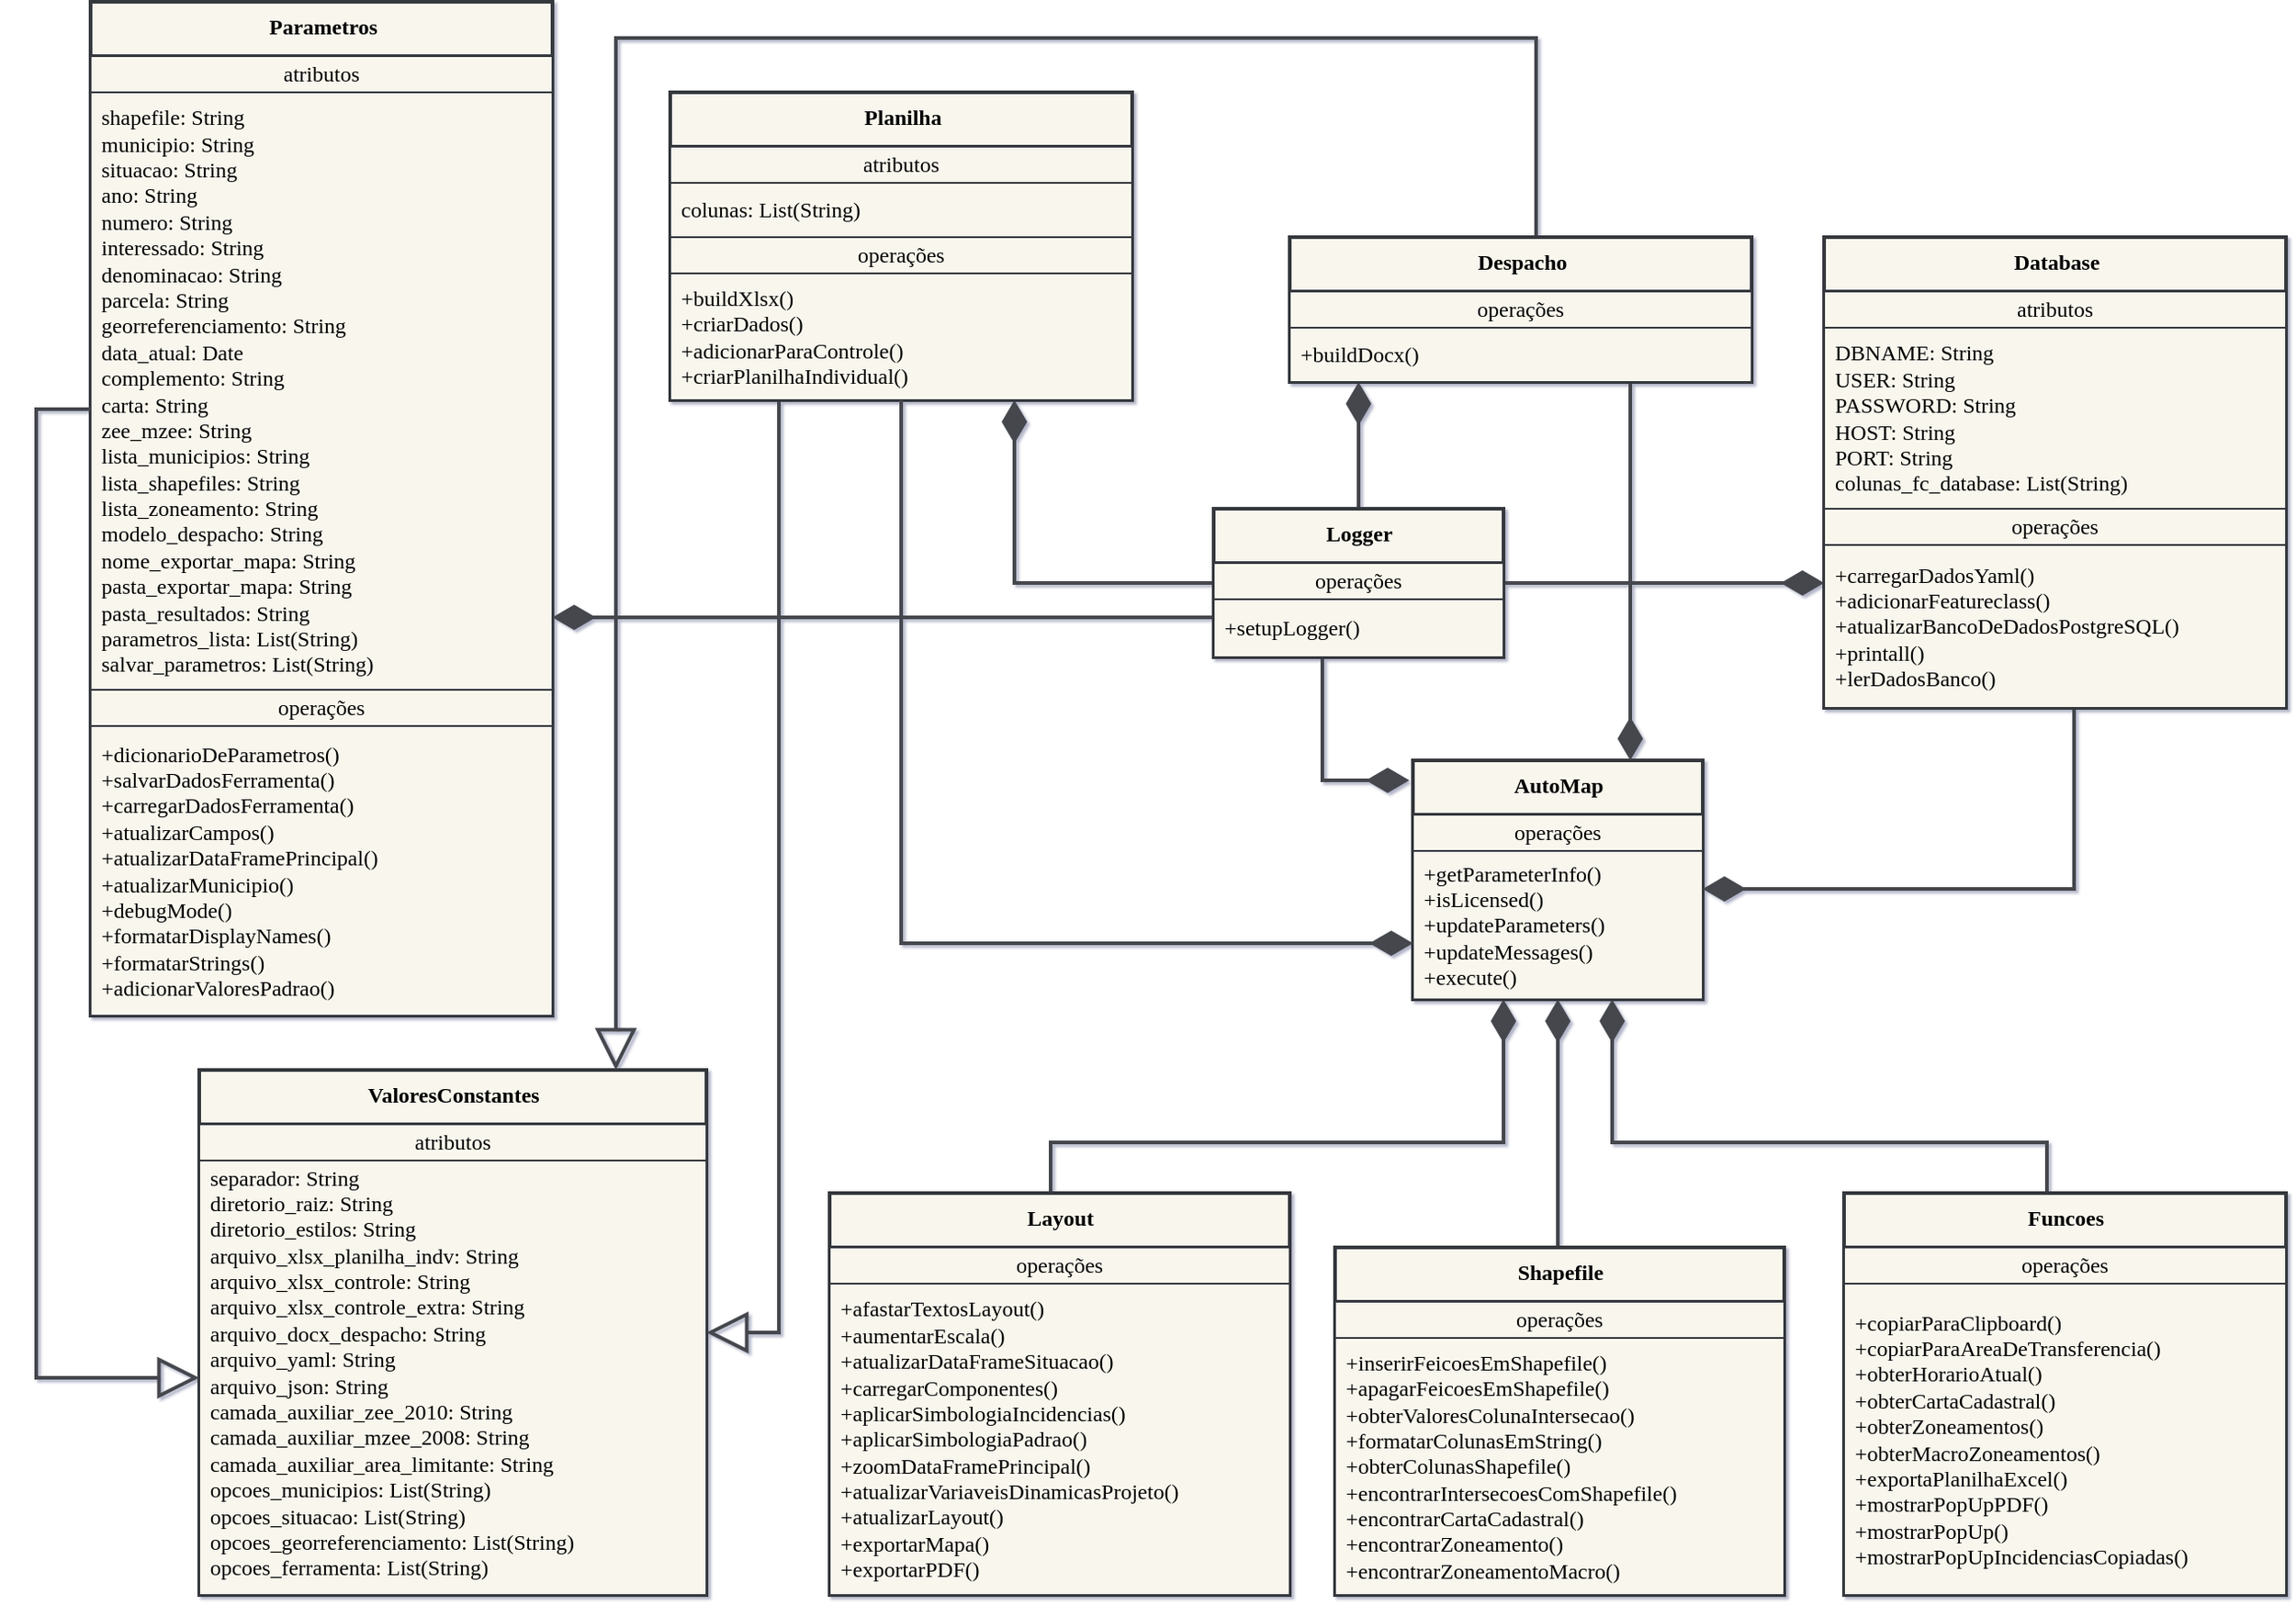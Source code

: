 <mxfile>
    <diagram id="mgWypetcr1WGw46EbfIB" name="Page-1">
        <mxGraphModel dx="2393" dy="825" grid="1" gridSize="10" guides="1" tooltips="1" connect="1" arrows="1" fold="1" page="1" pageScale="1" pageWidth="1169" pageHeight="827" background="none" math="0" shadow="1">
            <root>
                <mxCell id="0"/>
                <mxCell id="1" parent="0"/>
                <mxCell id="12" value="&lt;b&gt;Parametros&lt;/b&gt;" style="swimlane;fontStyle=0;align=center;verticalAlign=top;childLayout=stackLayout;horizontal=1;startSize=30;horizontalStack=0;resizeParent=1;resizeParentMax=0;resizeLast=0;collapsible=0;marginBottom=0;html=1;strokeWidth=2;fillColor=#f9f7ed;strokeColor=#36393d;fontColor=#000000;fontFamily=Verdana;" parent="1" vertex="1">
                    <mxGeometry x="-510" y="210" width="255" height="560" as="geometry"/>
                </mxCell>
                <mxCell id="13" value="atributos" style="text;html=1;strokeColor=#36393d;fillColor=#f9f7ed;align=center;verticalAlign=middle;spacingLeft=4;spacingRight=4;overflow=hidden;rotatable=0;points=[[0,0.5],[1,0.5]];portConstraint=eastwest;fontColor=#000000;fontFamily=Verdana;" parent="12" vertex="1">
                    <mxGeometry y="30" width="255" height="20" as="geometry"/>
                </mxCell>
                <mxCell id="14" value="&lt;span style=&quot;background-color: initial;&quot;&gt;&lt;div&gt;&lt;span style=&quot;background-color: initial;&quot;&gt;shapefile: String&lt;/span&gt;&lt;br&gt;&lt;/div&gt;&lt;div&gt;municipio: String&lt;/div&gt;&lt;div&gt;situacao: String&lt;/div&gt;&lt;div&gt;ano: String&lt;/div&gt;&lt;div&gt;numero: String&lt;/div&gt;&lt;div&gt;interessado: String&lt;/div&gt;&lt;div&gt;denominacao: String&lt;/div&gt;&lt;div&gt;parcela: String&lt;/div&gt;&lt;div&gt;georreferenciamento: String&lt;/div&gt;&lt;div&gt;data_atual: Date&lt;/div&gt;&lt;div&gt;complemento: String&lt;/div&gt;&lt;div&gt;carta: String&lt;/div&gt;&lt;div&gt;zee_mzee: String&lt;/div&gt;&lt;div&gt;lista_municipios: String&lt;/div&gt;&lt;div&gt;lista_shapefiles: String&lt;/div&gt;&lt;div&gt;lista_zoneamento: String&lt;/div&gt;&lt;div&gt;modelo_despacho: String&lt;/div&gt;&lt;div&gt;nome_exportar_mapa: String&lt;/div&gt;&lt;div&gt;pasta_exportar_mapa: String&lt;/div&gt;&lt;div&gt;pasta_resultados: String&lt;/div&gt;&lt;div&gt;parametros_lista: List(String)&lt;/div&gt;&lt;div&gt;salvar_parametros: List(String)&lt;/div&gt;&lt;/span&gt;" style="text;html=1;strokeColor=#36393d;fillColor=#f9f7ed;align=left;verticalAlign=middle;spacingLeft=4;spacingRight=4;overflow=hidden;rotatable=0;points=[[0,0.5],[1,0.5]];portConstraint=eastwest;fontColor=#000000;fontFamily=Verdana;" parent="12" vertex="1">
                    <mxGeometry y="50" width="255" height="330" as="geometry"/>
                </mxCell>
                <mxCell id="18" value="operações" style="text;html=1;strokeColor=#36393d;fillColor=#f9f7ed;align=center;verticalAlign=middle;spacingLeft=4;spacingRight=4;overflow=hidden;rotatable=0;points=[[0,0.5],[1,0.5]];portConstraint=eastwest;fontColor=#000000;fontFamily=Verdana;" parent="12" vertex="1">
                    <mxGeometry y="380" width="255" height="20" as="geometry"/>
                </mxCell>
                <mxCell id="19" value="&lt;div&gt;+dicionarioDeParametros()&lt;/div&gt;&lt;div&gt;+salvarDadosFerramenta()&lt;/div&gt;&lt;div&gt;+carregarDadosFerramenta()&lt;/div&gt;&lt;div&gt;+atualizarCampos()&lt;/div&gt;&lt;div&gt;+atualizarDataFramePrincipal()&lt;/div&gt;&lt;div&gt;+atualizarMunicipio()&lt;/div&gt;&lt;div&gt;+debugMode()&lt;/div&gt;&lt;div&gt;+formatarDisplayNames()&lt;/div&gt;&lt;div&gt;+formatarStrings()&lt;/div&gt;&lt;div&gt;+adicionarValoresPadrao()&lt;/div&gt;" style="text;html=1;strokeColor=#36393d;fillColor=#f9f7ed;align=left;verticalAlign=middle;spacingLeft=4;spacingRight=4;overflow=hidden;rotatable=0;points=[[0,0.5],[1,0.5]];portConstraint=eastwest;fontColor=#000000;fontFamily=Verdana;" parent="12" vertex="1">
                    <mxGeometry y="400" width="255" height="160" as="geometry"/>
                </mxCell>
                <mxCell id="20" value="&lt;span style=&quot;font-weight: 700;&quot;&gt;ValoresConstantes&lt;/span&gt;" style="swimlane;fontStyle=0;align=center;verticalAlign=top;childLayout=stackLayout;horizontal=1;startSize=30;horizontalStack=0;resizeParent=1;resizeParentMax=0;resizeLast=0;collapsible=0;marginBottom=0;html=1;strokeWidth=2;fillColor=#f9f7ed;strokeColor=#36393d;fontColor=#000000;fontFamily=Verdana;" parent="1" vertex="1">
                    <mxGeometry x="-450" y="800" width="280" height="290" as="geometry"/>
                </mxCell>
                <mxCell id="21" value="atributos" style="text;html=1;strokeColor=#36393d;fillColor=#f9f7ed;align=center;verticalAlign=middle;spacingLeft=4;spacingRight=4;overflow=hidden;rotatable=0;points=[[0,0.5],[1,0.5]];portConstraint=eastwest;fontColor=#000000;fontFamily=Verdana;" parent="20" vertex="1">
                    <mxGeometry y="30" width="280" height="20" as="geometry"/>
                </mxCell>
                <mxCell id="22" value="&lt;div&gt;&lt;div&gt;&lt;div&gt;separador: String&lt;/div&gt;&lt;div&gt;diretorio_raiz: String&lt;/div&gt;&lt;div&gt;diretorio_estilos: String&lt;/div&gt;&lt;div&gt;arquivo_xlsx_planilha_indv: String&lt;/div&gt;&lt;div&gt;arquivo_xlsx_controle: String&lt;/div&gt;&lt;div&gt;arquivo_xlsx_controle_extra: String&lt;br&gt;&lt;/div&gt;&lt;div&gt;arquivo_docx_despacho: String&lt;br&gt;&lt;/div&gt;&lt;div&gt;arquivo_yaml: String&lt;/div&gt;&lt;div&gt;arquivo_json: String&lt;/div&gt;&lt;div&gt;camada_auxiliar_zee_2010: String&lt;/div&gt;&lt;div&gt;camada_auxiliar_mzee_2008: String&lt;/div&gt;&lt;div&gt;camada_auxiliar_area_limitante: String&lt;/div&gt;&lt;div&gt;opcoes_municipios:&amp;nbsp;&lt;span style=&quot;background-color: initial;&quot;&gt;List(String)&lt;/span&gt;&lt;/div&gt;&lt;div&gt;opcoes_situacao:&amp;nbsp;&lt;span style=&quot;background-color: initial;&quot;&gt;List(String)&lt;/span&gt;&lt;/div&gt;&lt;div&gt;opcoes_georreferenciamento:&amp;nbsp;&lt;span style=&quot;background-color: initial;&quot;&gt;List(String)&lt;/span&gt;&lt;/div&gt;&lt;div&gt;opcoes_ferramenta:&amp;nbsp;&lt;span style=&quot;background-color: initial;&quot;&gt;List(String)&lt;/span&gt;&lt;/div&gt;&lt;/div&gt;&lt;div&gt;&lt;br&gt;&lt;/div&gt;&lt;/div&gt;" style="text;html=1;strokeColor=#36393d;fillColor=#f9f7ed;align=left;verticalAlign=middle;spacingLeft=4;spacingRight=4;overflow=hidden;rotatable=0;points=[[0,0.5],[1,0.5]];portConstraint=eastwest;fontColor=#000000;fontFamily=Verdana;" parent="20" vertex="1">
                    <mxGeometry y="50" width="280" height="240" as="geometry"/>
                </mxCell>
                <mxCell id="112" style="edgeStyle=orthogonalEdgeStyle;rounded=0;html=1;strokeColor=#44474D;strokeWidth=2;startArrow=none;startFill=0;endArrow=diamondThin;endFill=1;startSize=18;endSize=18;" parent="1" source="28" target="45" edge="1">
                    <mxGeometry relative="1" as="geometry">
                        <Array as="points">
                            <mxPoint x="300" y="800"/>
                            <mxPoint x="300" y="800"/>
                        </Array>
                    </mxGeometry>
                </mxCell>
                <mxCell id="28" value="&lt;b&gt;Shapefile&lt;/b&gt;" style="swimlane;fontStyle=0;align=center;verticalAlign=top;childLayout=stackLayout;horizontal=1;startSize=30;horizontalStack=0;resizeParent=1;resizeParentMax=0;resizeLast=0;collapsible=0;marginBottom=0;html=1;strokeWidth=2;fillColor=#f9f7ed;strokeColor=#36393d;fontColor=#000000;fontFamily=Verdana;" parent="1" vertex="1">
                    <mxGeometry x="177" y="898" width="248" height="192" as="geometry"/>
                </mxCell>
                <mxCell id="32" value="operações" style="text;html=1;strokeColor=#36393d;fillColor=#f9f7ed;align=center;verticalAlign=middle;spacingLeft=4;spacingRight=4;overflow=hidden;rotatable=0;points=[[0,0.5],[1,0.5]];portConstraint=eastwest;fontColor=#000000;fontFamily=Verdana;" parent="28" vertex="1">
                    <mxGeometry y="30" width="248" height="20" as="geometry"/>
                </mxCell>
                <mxCell id="33" value="&lt;div&gt;+inserirFeicoesEmShapefile()&lt;/div&gt;&lt;div&gt;+apagarFeicoesEmShapefile()&lt;/div&gt;&lt;div&gt;+obterValoresColunaIntersecao()&lt;/div&gt;&lt;div&gt;+formatarColunasEmString()&lt;/div&gt;&lt;div&gt;+obterColunasShapefile()&lt;/div&gt;&lt;div&gt;+encontrarIntersecoesComShapefile()&lt;/div&gt;&lt;div&gt;+encontrarCartaCadastral()&lt;/div&gt;&lt;div&gt;+encontrarZoneamento()&lt;/div&gt;&lt;div&gt;+encontrarZoneamentoMacro()&lt;/div&gt;" style="text;html=1;strokeColor=#36393d;fillColor=#f9f7ed;align=left;verticalAlign=middle;spacingLeft=4;spacingRight=4;overflow=hidden;rotatable=0;points=[[0,0.5],[1,0.5]];portConstraint=eastwest;fontColor=#000000;fontFamily=Verdana;" parent="28" vertex="1">
                    <mxGeometry y="50" width="248" height="142" as="geometry"/>
                </mxCell>
                <mxCell id="111" style="edgeStyle=orthogonalEdgeStyle;rounded=0;html=1;strokeColor=#44474D;strokeWidth=2;startArrow=none;startFill=0;endArrow=diamondThin;endFill=1;startSize=18;endSize=18;" parent="1" source="34" target="45" edge="1">
                    <mxGeometry relative="1" as="geometry">
                        <Array as="points">
                            <mxPoint x="20" y="840"/>
                            <mxPoint x="270" y="840"/>
                        </Array>
                    </mxGeometry>
                </mxCell>
                <mxCell id="34" value="&lt;b&gt;Layout&lt;/b&gt;" style="swimlane;fontStyle=0;align=center;verticalAlign=top;childLayout=stackLayout;horizontal=1;startSize=30;horizontalStack=0;resizeParent=1;resizeParentMax=0;resizeLast=0;collapsible=0;marginBottom=0;html=1;strokeWidth=2;fillColor=#f9f7ed;strokeColor=#36393d;fontColor=#000000;fontFamily=Verdana;" parent="1" vertex="1">
                    <mxGeometry x="-102" y="868" width="254" height="222" as="geometry"/>
                </mxCell>
                <mxCell id="36" value="operações" style="text;html=1;strokeColor=#36393d;fillColor=#f9f7ed;align=center;verticalAlign=middle;spacingLeft=4;spacingRight=4;overflow=hidden;rotatable=0;points=[[0,0.5],[1,0.5]];portConstraint=eastwest;fontColor=#000000;fontFamily=Verdana;" parent="34" vertex="1">
                    <mxGeometry y="30" width="254" height="20" as="geometry"/>
                </mxCell>
                <mxCell id="37" value="&lt;div&gt;+afastarTextosLayout()&lt;/div&gt;&lt;div&gt;+aumentarEscala()&lt;/div&gt;&lt;div&gt;+atualizarDataFrameSituacao()&lt;/div&gt;&lt;div&gt;+carregarComponentes()&lt;/div&gt;&lt;div&gt;+aplicarSimbologiaIncidencias()&lt;/div&gt;&lt;div&gt;+aplicarSimbologiaPadrao()&lt;/div&gt;&lt;div&gt;+zoomDataFramePrincipal()&lt;/div&gt;&lt;div&gt;+atualizarVariaveisDinamicasProjeto()&lt;/div&gt;&lt;div&gt;+atualizarLayout()&lt;/div&gt;&lt;div&gt;+exportarMapa()&lt;/div&gt;&lt;div&gt;+exportarPDF()&lt;/div&gt;" style="text;html=1;strokeColor=#36393d;fillColor=#f9f7ed;align=left;verticalAlign=middle;spacingLeft=4;spacingRight=4;overflow=hidden;rotatable=0;points=[[0,0.5],[1,0.5]];portConstraint=eastwest;fontColor=#000000;fontFamily=Verdana;" parent="34" vertex="1">
                    <mxGeometry y="50" width="254" height="172" as="geometry"/>
                </mxCell>
                <mxCell id="113" style="edgeStyle=orthogonalEdgeStyle;rounded=0;html=1;strokeColor=#44474D;strokeWidth=2;startArrow=none;startFill=0;endArrow=diamondThin;endFill=1;startSize=18;endSize=18;" parent="1" source="38" target="45" edge="1">
                    <mxGeometry relative="1" as="geometry">
                        <Array as="points">
                            <mxPoint x="570" y="840"/>
                            <mxPoint x="330" y="840"/>
                        </Array>
                    </mxGeometry>
                </mxCell>
                <mxCell id="38" value="&lt;b&gt;Funcoes&lt;/b&gt;" style="swimlane;fontStyle=0;align=center;verticalAlign=top;childLayout=stackLayout;horizontal=1;startSize=30;horizontalStack=0;resizeParent=1;resizeParentMax=0;resizeLast=0;collapsible=0;marginBottom=0;html=1;strokeWidth=2;fillColor=#f9f7ed;strokeColor=#36393d;fontColor=#000000;fontFamily=Verdana;" parent="1" vertex="1">
                    <mxGeometry x="458" y="868" width="244" height="222" as="geometry"/>
                </mxCell>
                <mxCell id="40" value="operações" style="text;html=1;strokeColor=#36393d;fillColor=#f9f7ed;align=center;verticalAlign=middle;spacingLeft=4;spacingRight=4;overflow=hidden;rotatable=0;points=[[0,0.5],[1,0.5]];portConstraint=eastwest;fontColor=#000000;fontFamily=Verdana;" parent="38" vertex="1">
                    <mxGeometry y="30" width="244" height="20" as="geometry"/>
                </mxCell>
                <mxCell id="41" value="&lt;div&gt;+copiarParaClipboard()&lt;/div&gt;&lt;div&gt;+copiarParaAreaDeTransferencia()&lt;/div&gt;&lt;div&gt;+obterHorarioAtual()&lt;/div&gt;&lt;div&gt;+obterCartaCadastral()&lt;/div&gt;&lt;div&gt;+obterZoneamentos()&lt;/div&gt;&lt;div&gt;+obterMacroZoneamentos()&lt;/div&gt;&lt;div&gt;&lt;span style=&quot;background-color: initial;&quot;&gt;+exportaPlanilhaExcel()&lt;/span&gt;&lt;br&gt;&lt;/div&gt;&lt;div&gt;+mostrarPopUpPDF()&lt;/div&gt;&lt;div&gt;+mostrarPopUp()&lt;/div&gt;&lt;div&gt;+mostrarPopUpIncidenciasCopiadas()&lt;/div&gt;" style="text;html=1;strokeColor=#36393d;fillColor=#f9f7ed;align=left;verticalAlign=middle;spacingLeft=4;spacingRight=4;overflow=hidden;rotatable=0;points=[[0,0.5],[1,0.5]];portConstraint=eastwest;fontColor=#000000;fontFamily=Verdana;" parent="38" vertex="1">
                    <mxGeometry y="50" width="244" height="172" as="geometry"/>
                </mxCell>
                <mxCell id="42" value="&lt;b&gt;AutoMap&lt;/b&gt;" style="swimlane;fontStyle=0;align=center;verticalAlign=top;childLayout=stackLayout;horizontal=1;startSize=30;horizontalStack=0;resizeParent=1;resizeParentMax=0;resizeLast=0;collapsible=0;marginBottom=0;html=1;strokeWidth=2;fillColor=#f9f7ed;strokeColor=#36393d;fontColor=#000000;fontFamily=Verdana;" parent="1" vertex="1">
                    <mxGeometry x="220" y="629" width="160" height="132" as="geometry"/>
                </mxCell>
                <mxCell id="44" value="operações" style="text;html=1;strokeColor=#36393d;fillColor=#f9f7ed;align=center;verticalAlign=middle;spacingLeft=4;spacingRight=4;overflow=hidden;rotatable=0;points=[[0,0.5],[1,0.5]];portConstraint=eastwest;fontColor=#000000;fontFamily=Verdana;" parent="42" vertex="1">
                    <mxGeometry y="30" width="160" height="20" as="geometry"/>
                </mxCell>
                <mxCell id="45" value="&lt;div&gt;+getParameterInfo()&lt;/div&gt;&lt;div&gt;+isLicensed()&lt;/div&gt;&lt;div&gt;+updateParameters()&lt;/div&gt;&lt;div&gt;+updateMessages()&lt;/div&gt;&lt;div&gt;+execute()&lt;/div&gt;" style="text;html=1;strokeColor=#36393d;fillColor=#f9f7ed;align=left;verticalAlign=middle;spacingLeft=4;spacingRight=4;overflow=hidden;rotatable=0;points=[[0,0.5],[1,0.5]];portConstraint=eastwest;fontColor=#000000;fontFamily=Verdana;" parent="42" vertex="1">
                    <mxGeometry y="50" width="160" height="82" as="geometry"/>
                </mxCell>
                <mxCell id="116" style="edgeStyle=orthogonalEdgeStyle;rounded=0;html=1;strokeColor=#44474D;strokeWidth=2;startArrow=none;startFill=0;endArrow=diamondThin;endFill=1;startSize=18;endSize=18;" parent="1" source="52" target="14" edge="1">
                    <mxGeometry relative="1" as="geometry">
                        <Array as="points">
                            <mxPoint x="-70" y="550"/>
                            <mxPoint x="-70" y="550"/>
                        </Array>
                    </mxGeometry>
                </mxCell>
                <mxCell id="124" style="edgeStyle=orthogonalEdgeStyle;rounded=0;html=1;strokeColor=#44474D;strokeWidth=2;startArrow=none;startFill=0;endArrow=diamondThin;endFill=1;startSize=18;endSize=18;" parent="1" source="52" target="80" edge="1">
                    <mxGeometry relative="1" as="geometry">
                        <mxPoint x="-280" y="390" as="targetPoint"/>
                        <Array as="points">
                            <mxPoint y="531"/>
                        </Array>
                    </mxGeometry>
                </mxCell>
                <mxCell id="125" style="edgeStyle=orthogonalEdgeStyle;rounded=0;html=1;strokeColor=#44474D;strokeWidth=2;startArrow=none;startFill=0;endArrow=diamondThin;endFill=1;startSize=18;endSize=18;" parent="1" source="52" edge="1">
                    <mxGeometry relative="1" as="geometry">
                        <mxPoint x="218" y="640" as="targetPoint"/>
                        <Array as="points">
                            <mxPoint x="170" y="640"/>
                        </Array>
                    </mxGeometry>
                </mxCell>
                <mxCell id="131" style="edgeStyle=orthogonalEdgeStyle;rounded=0;html=1;strokeColor=#44474D;strokeWidth=2;startArrow=none;startFill=0;endArrow=diamondThin;endFill=1;startSize=18;endSize=18;" parent="1" source="52" target="90" edge="1">
                    <mxGeometry relative="1" as="geometry">
                        <Array as="points">
                            <mxPoint x="400" y="531"/>
                            <mxPoint x="400" y="531"/>
                        </Array>
                    </mxGeometry>
                </mxCell>
                <mxCell id="133" style="edgeStyle=orthogonalEdgeStyle;rounded=0;html=1;strokeColor=#44474D;strokeWidth=2;startArrow=none;startFill=0;endArrow=diamondThin;endFill=1;startSize=18;endSize=18;" parent="1" source="52" target="81" edge="1">
                    <mxGeometry relative="1" as="geometry">
                        <Array as="points">
                            <mxPoint x="190" y="440"/>
                            <mxPoint x="190" y="440"/>
                        </Array>
                    </mxGeometry>
                </mxCell>
                <mxCell id="52" value="&lt;b&gt;Logger&lt;/b&gt;" style="swimlane;fontStyle=0;align=center;verticalAlign=top;childLayout=stackLayout;horizontal=1;startSize=30;horizontalStack=0;resizeParent=1;resizeParentMax=0;resizeLast=0;collapsible=0;marginBottom=0;html=1;strokeWidth=2;fillColor=#f9f7ed;strokeColor=#36393d;fontColor=#000000;fontFamily=Verdana;" parent="1" vertex="1">
                    <mxGeometry x="110" y="490" width="160" height="82" as="geometry"/>
                </mxCell>
                <mxCell id="54" value="operações" style="text;html=1;strokeColor=#36393d;fillColor=#f9f7ed;align=center;verticalAlign=middle;spacingLeft=4;spacingRight=4;overflow=hidden;rotatable=0;points=[[0,0.5],[1,0.5]];portConstraint=eastwest;fontColor=#000000;fontFamily=Verdana;" parent="52" vertex="1">
                    <mxGeometry y="30" width="160" height="20" as="geometry"/>
                </mxCell>
                <mxCell id="55" value="&lt;div&gt;+setupLogger()&lt;/div&gt;" style="text;html=1;strokeColor=#36393d;fillColor=#f9f7ed;align=left;verticalAlign=middle;spacingLeft=4;spacingRight=4;overflow=hidden;rotatable=0;points=[[0,0.5],[1,0.5]];portConstraint=eastwest;fontColor=#000000;fontFamily=Verdana;" parent="52" vertex="1">
                    <mxGeometry y="50" width="160" height="32" as="geometry"/>
                </mxCell>
                <mxCell id="117" style="edgeStyle=orthogonalEdgeStyle;rounded=0;html=1;strokeColor=#44474D;strokeWidth=2;startArrow=none;startFill=0;endArrow=block;endFill=0;startSize=18;endSize=18;" parent="1" source="76" target="20" edge="1">
                    <mxGeometry relative="1" as="geometry">
                        <Array as="points">
                            <mxPoint x="-130" y="945"/>
                        </Array>
                    </mxGeometry>
                </mxCell>
                <mxCell id="76" value="&lt;b&gt;Planilha&lt;br&gt;&lt;/b&gt;" style="swimlane;fontStyle=0;align=center;verticalAlign=top;childLayout=stackLayout;horizontal=1;startSize=30;horizontalStack=0;resizeParent=1;resizeParentMax=0;resizeLast=0;collapsible=0;marginBottom=0;html=1;strokeWidth=2;fillColor=#f9f7ed;strokeColor=#36393d;fontColor=#000000;fontFamily=Verdana;" parent="1" vertex="1">
                    <mxGeometry x="-190" y="260" width="255" height="170" as="geometry"/>
                </mxCell>
                <mxCell id="77" value="atributos" style="text;html=1;strokeColor=#36393d;fillColor=#f9f7ed;align=center;verticalAlign=middle;spacingLeft=4;spacingRight=4;overflow=hidden;rotatable=0;points=[[0,0.5],[1,0.5]];portConstraint=eastwest;fontColor=#000000;fontFamily=Verdana;" parent="76" vertex="1">
                    <mxGeometry y="30" width="255" height="20" as="geometry"/>
                </mxCell>
                <mxCell id="78" value="&lt;div&gt;&lt;span style=&quot;background-color: initial;&quot;&gt;&lt;div&gt;colunas: List(String)&lt;/div&gt;&lt;/span&gt;&lt;/div&gt;" style="text;html=1;strokeColor=#36393d;fillColor=#f9f7ed;align=left;verticalAlign=middle;spacingLeft=4;spacingRight=4;overflow=hidden;rotatable=0;points=[[0,0.5],[1,0.5]];portConstraint=eastwest;fontColor=#000000;fontFamily=Verdana;" parent="76" vertex="1">
                    <mxGeometry y="50" width="255" height="30" as="geometry"/>
                </mxCell>
                <mxCell id="79" value="operações" style="text;html=1;strokeColor=#36393d;fillColor=#f9f7ed;align=center;verticalAlign=middle;spacingLeft=4;spacingRight=4;overflow=hidden;rotatable=0;points=[[0,0.5],[1,0.5]];portConstraint=eastwest;fontColor=#000000;fontFamily=Verdana;" parent="76" vertex="1">
                    <mxGeometry y="80" width="255" height="20" as="geometry"/>
                </mxCell>
                <mxCell id="80" value="&lt;div&gt;+buildXlsx()&lt;/div&gt;&lt;div&gt;+criarDados()&lt;/div&gt;&lt;div&gt;+adicionarParaControle()&lt;/div&gt;&lt;div&gt;+criarPlanilhaIndividual()&lt;/div&gt;" style="text;html=1;strokeColor=#36393d;fillColor=#f9f7ed;align=left;verticalAlign=middle;spacingLeft=4;spacingRight=4;overflow=hidden;rotatable=0;points=[[0,0.5],[1,0.5]];portConstraint=eastwest;fontColor=#000000;fontFamily=Verdana;" parent="76" vertex="1">
                    <mxGeometry y="100" width="255" height="70" as="geometry"/>
                </mxCell>
                <mxCell id="119" style="edgeStyle=orthogonalEdgeStyle;rounded=0;html=1;strokeColor=#44474D;strokeWidth=2;startArrow=none;startFill=0;endArrow=block;endFill=0;startSize=18;endSize=18;" parent="1" source="81" target="20" edge="1">
                    <mxGeometry relative="1" as="geometry">
                        <Array as="points">
                            <mxPoint x="288" y="230"/>
                            <mxPoint x="-220" y="230"/>
                        </Array>
                    </mxGeometry>
                </mxCell>
                <mxCell id="132" style="edgeStyle=orthogonalEdgeStyle;rounded=0;html=1;strokeColor=#44474D;strokeWidth=2;startArrow=none;startFill=0;endArrow=diamondThin;endFill=1;startSize=18;endSize=18;" parent="1" source="81" target="42" edge="1">
                    <mxGeometry relative="1" as="geometry">
                        <Array as="points">
                            <mxPoint x="340" y="520"/>
                            <mxPoint x="340" y="520"/>
                        </Array>
                    </mxGeometry>
                </mxCell>
                <mxCell id="81" value="&lt;b&gt;Despacho&lt;/b&gt;" style="swimlane;fontStyle=0;align=center;verticalAlign=top;childLayout=stackLayout;horizontal=1;startSize=30;horizontalStack=0;resizeParent=1;resizeParentMax=0;resizeLast=0;collapsible=0;marginBottom=0;html=1;strokeWidth=2;fillColor=#f9f7ed;strokeColor=#36393d;fontColor=#000000;fontFamily=Verdana;" parent="1" vertex="1">
                    <mxGeometry x="152" y="340" width="255" height="80" as="geometry"/>
                </mxCell>
                <mxCell id="84" value="operações" style="text;html=1;strokeColor=#36393d;fillColor=#f9f7ed;align=center;verticalAlign=middle;spacingLeft=4;spacingRight=4;overflow=hidden;rotatable=0;points=[[0,0.5],[1,0.5]];portConstraint=eastwest;fontColor=#000000;fontFamily=Verdana;" parent="81" vertex="1">
                    <mxGeometry y="30" width="255" height="20" as="geometry"/>
                </mxCell>
                <mxCell id="85" value="&lt;div&gt;+buildDocx()&lt;/div&gt;" style="text;html=1;strokeColor=#36393d;fillColor=#f9f7ed;align=left;verticalAlign=middle;spacingLeft=4;spacingRight=4;overflow=hidden;rotatable=0;points=[[0,0.5],[1,0.5]];portConstraint=eastwest;fontColor=#000000;fontFamily=Verdana;" parent="81" vertex="1">
                    <mxGeometry y="50" width="255" height="30" as="geometry"/>
                </mxCell>
                <mxCell id="110" style="edgeStyle=orthogonalEdgeStyle;rounded=0;html=1;strokeColor=#44474D;strokeWidth=2;startArrow=none;startFill=0;endArrow=diamondThin;endFill=1;startSize=18;endSize=18;" parent="1" source="86" target="45" edge="1">
                    <mxGeometry relative="1" as="geometry">
                        <mxPoint x="400" y="750" as="targetPoint"/>
                        <Array as="points">
                            <mxPoint x="585" y="700"/>
                        </Array>
                    </mxGeometry>
                </mxCell>
                <mxCell id="86" value="&lt;b&gt;Database&lt;/b&gt;" style="swimlane;fontStyle=0;align=center;verticalAlign=top;childLayout=stackLayout;horizontal=1;startSize=30;horizontalStack=0;resizeParent=1;resizeParentMax=0;resizeLast=0;collapsible=0;marginBottom=0;html=1;strokeWidth=2;fillColor=#f9f7ed;strokeColor=#36393d;fontColor=#000000;fontFamily=Verdana;" parent="1" vertex="1">
                    <mxGeometry x="447" y="340" width="255" height="260" as="geometry"/>
                </mxCell>
                <mxCell id="87" value="atributos" style="text;html=1;strokeColor=#36393d;fillColor=#f9f7ed;align=center;verticalAlign=middle;spacingLeft=4;spacingRight=4;overflow=hidden;rotatable=0;points=[[0,0.5],[1,0.5]];portConstraint=eastwest;fontColor=#000000;fontFamily=Verdana;" parent="86" vertex="1">
                    <mxGeometry y="30" width="255" height="20" as="geometry"/>
                </mxCell>
                <mxCell id="88" value="&lt;span style=&quot;background-color: initial;&quot;&gt;&lt;div&gt;DBNAME: String&lt;/div&gt;&lt;div&gt;USER: String&lt;/div&gt;&lt;div&gt;PASSWORD: String&lt;/div&gt;&lt;div&gt;HOST: String&lt;/div&gt;&lt;div&gt;PORT: String&lt;/div&gt;&lt;div&gt;colunas_fc_database: List(String)&lt;/div&gt;&lt;/span&gt;" style="text;html=1;strokeColor=#36393d;fillColor=#f9f7ed;align=left;verticalAlign=middle;spacingLeft=4;spacingRight=4;overflow=hidden;rotatable=0;points=[[0,0.5],[1,0.5]];portConstraint=eastwest;fontColor=#000000;fontFamily=Verdana;" parent="86" vertex="1">
                    <mxGeometry y="50" width="255" height="100" as="geometry"/>
                </mxCell>
                <mxCell id="89" value="operações" style="text;html=1;strokeColor=#36393d;fillColor=#f9f7ed;align=center;verticalAlign=middle;spacingLeft=4;spacingRight=4;overflow=hidden;rotatable=0;points=[[0,0.5],[1,0.5]];portConstraint=eastwest;fontColor=#000000;fontFamily=Verdana;" parent="86" vertex="1">
                    <mxGeometry y="150" width="255" height="20" as="geometry"/>
                </mxCell>
                <mxCell id="90" value="&lt;div&gt;+carregarDadosYaml()&lt;/div&gt;&lt;div&gt;+adicionarFeatureclass()&lt;/div&gt;&lt;div&gt;+atualizarBancoDeDadosPostgreSQL()&lt;/div&gt;&lt;div&gt;+printall()&lt;/div&gt;&lt;div&gt;+lerDadosBanco()&lt;/div&gt;" style="text;html=1;strokeColor=#36393d;fillColor=#f9f7ed;align=left;verticalAlign=middle;spacingLeft=4;spacingRight=4;overflow=hidden;rotatable=0;points=[[0,0.5],[1,0.5]];portConstraint=eastwest;fontColor=#000000;fontFamily=Verdana;" parent="86" vertex="1">
                    <mxGeometry y="170" width="255" height="90" as="geometry"/>
                </mxCell>
                <mxCell id="122" style="edgeStyle=orthogonalEdgeStyle;rounded=0;html=1;strokeColor=#44474D;strokeWidth=2;startArrow=none;startFill=0;endArrow=diamondThin;endFill=1;startSize=18;endSize=18;" parent="1" source="80" target="45" edge="1">
                    <mxGeometry relative="1" as="geometry">
                        <mxPoint x="200" y="700" as="targetPoint"/>
                        <Array as="points">
                            <mxPoint x="-63" y="730"/>
                        </Array>
                    </mxGeometry>
                </mxCell>
                <mxCell id="130" style="edgeStyle=orthogonalEdgeStyle;rounded=0;html=1;strokeColor=#44474D;strokeWidth=2;startArrow=none;startFill=0;endArrow=block;endFill=0;startSize=18;endSize=18;" parent="1" source="14" target="22" edge="1">
                    <mxGeometry relative="1" as="geometry">
                        <Array as="points">
                            <mxPoint x="-540" y="435"/>
                            <mxPoint x="-540" y="970"/>
                        </Array>
                    </mxGeometry>
                </mxCell>
            </root>
        </mxGraphModel>
    </diagram>
</mxfile>